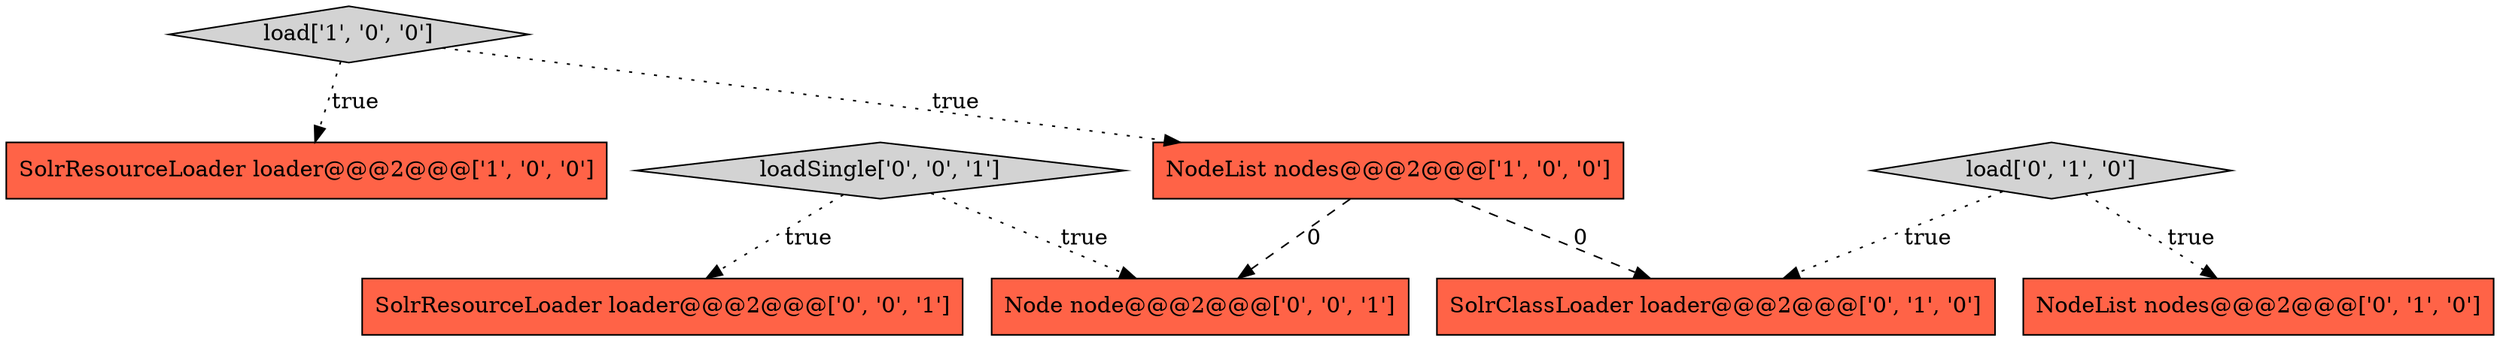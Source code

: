 digraph {
2 [style = filled, label = "load['1', '0', '0']", fillcolor = lightgray, shape = diamond image = "AAA0AAABBB1BBB"];
0 [style = filled, label = "SolrResourceLoader loader@@@2@@@['1', '0', '0']", fillcolor = tomato, shape = box image = "AAA0AAABBB1BBB"];
6 [style = filled, label = "SolrResourceLoader loader@@@2@@@['0', '0', '1']", fillcolor = tomato, shape = box image = "AAA0AAABBB3BBB"];
7 [style = filled, label = "Node node@@@2@@@['0', '0', '1']", fillcolor = tomato, shape = box image = "AAA0AAABBB3BBB"];
8 [style = filled, label = "loadSingle['0', '0', '1']", fillcolor = lightgray, shape = diamond image = "AAA0AAABBB3BBB"];
4 [style = filled, label = "SolrClassLoader loader@@@2@@@['0', '1', '0']", fillcolor = tomato, shape = box image = "AAA1AAABBB2BBB"];
3 [style = filled, label = "NodeList nodes@@@2@@@['0', '1', '0']", fillcolor = tomato, shape = box image = "AAA0AAABBB2BBB"];
1 [style = filled, label = "NodeList nodes@@@2@@@['1', '0', '0']", fillcolor = tomato, shape = box image = "AAA1AAABBB1BBB"];
5 [style = filled, label = "load['0', '1', '0']", fillcolor = lightgray, shape = diamond image = "AAA0AAABBB2BBB"];
1->4 [style = dashed, label="0"];
8->7 [style = dotted, label="true"];
2->0 [style = dotted, label="true"];
8->6 [style = dotted, label="true"];
1->7 [style = dashed, label="0"];
5->3 [style = dotted, label="true"];
2->1 [style = dotted, label="true"];
5->4 [style = dotted, label="true"];
}
